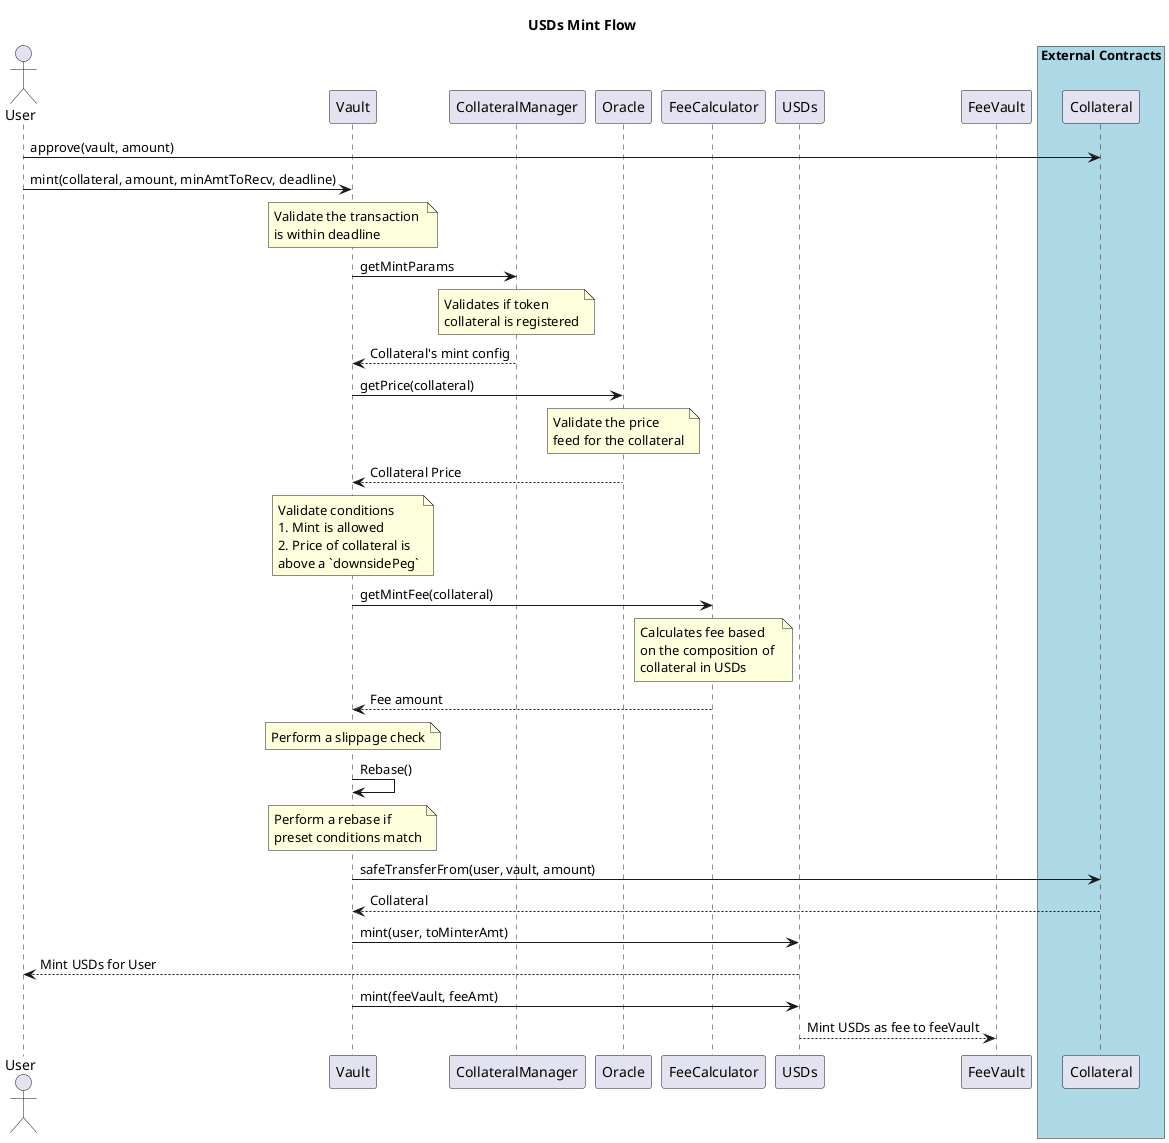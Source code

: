 @startuml USDs Mint Flow

title USDs Mint Flow
actor User
participant Vault
participant CollateralManager
participant Oracle
participant FeeCalculator
participant USDs
participant FeeVault
box "External Contracts" #LightBlue
    participant Collateral
end box

User -> Collateral: approve(vault, amount)
User -> Vault: mint(collateral, amount, minAmtToRecv, deadline)
note over Vault: Validate the transaction \nis within deadline
Vault -> CollateralManager: getMintParams
note over CollateralManager: Validates if token \ncollateral is registered
CollateralManager --> Vault: Collateral's mint config
Vault -> Oracle: getPrice(collateral)
note over Oracle: Validate the price \nfeed for the collateral
Oracle --> Vault: Collateral Price
note over Vault: Validate conditions \n1. Mint is allowed \n2. Price of collateral is \nabove a `downsidePeg`
Vault -> FeeCalculator: getMintFee(collateral)
note over FeeCalculator: Calculates fee based \non the composition of \ncollateral in USDs
FeeCalculator --> Vault: Fee amount
note over Vault: Perform a slippage check
Vault -> Vault: Rebase()
note over Vault: Perform a rebase if \npreset conditions match
Vault -> Collateral: safeTransferFrom(user, vault, amount)
Collateral --> Vault: Collateral
Vault -> USDs: mint(user, toMinterAmt)
USDs --> User: Mint USDs for User
Vault -> USDs: mint(feeVault, feeAmt)
USDs --> FeeVault: Mint USDs as fee to feeVault

@enduml
